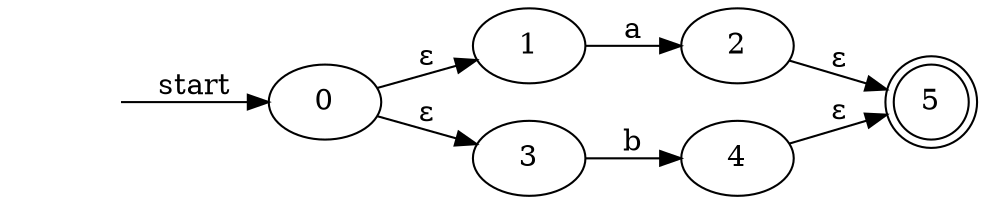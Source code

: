 digraph {
	graph [rankdir=LR]
	"" [shape=none style=invisible]
	"" -> 0 [label=start]
	1 [label=1]
	2 [label=2]
	3 [label=3]
	4 [label=4]
	5 [label=5 shape=doublecircle]
	0 -> 1 [label="ε"]
	0 -> 3 [label="ε"]
	1 -> 2 [label=a]
	3 -> 4 [label=b]
	2 -> 5 [label="ε"]
	4 -> 5 [label="ε"]
}
